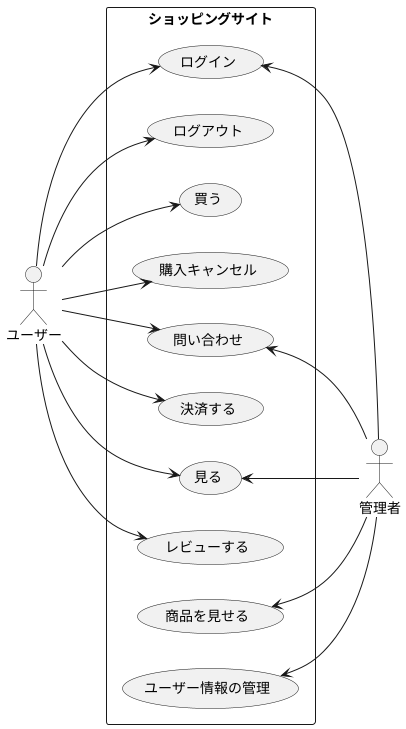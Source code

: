 @startuml
actor ユーザー
actor 管理者
left to right direction
rectangle ショッピングサイト{
	ユーザー -->(ログイン)
	ユーザー -->(ログアウト)
	ユーザー -->(買う)
	ユーザー -->(購入キャンセル)
	ユーザー -->(問い合わせ)
	ユーザー -->(決済する)
	ユーザー -->(見る)
	ユーザー -->(レビューする)
	(ログイン)<--管理者
	(見る)<--管理者
	(商品を見せる)<--管理者
	(ユーザー情報の管理)<--管理者
	(問い合わせ)<--管理者

}
@enduml